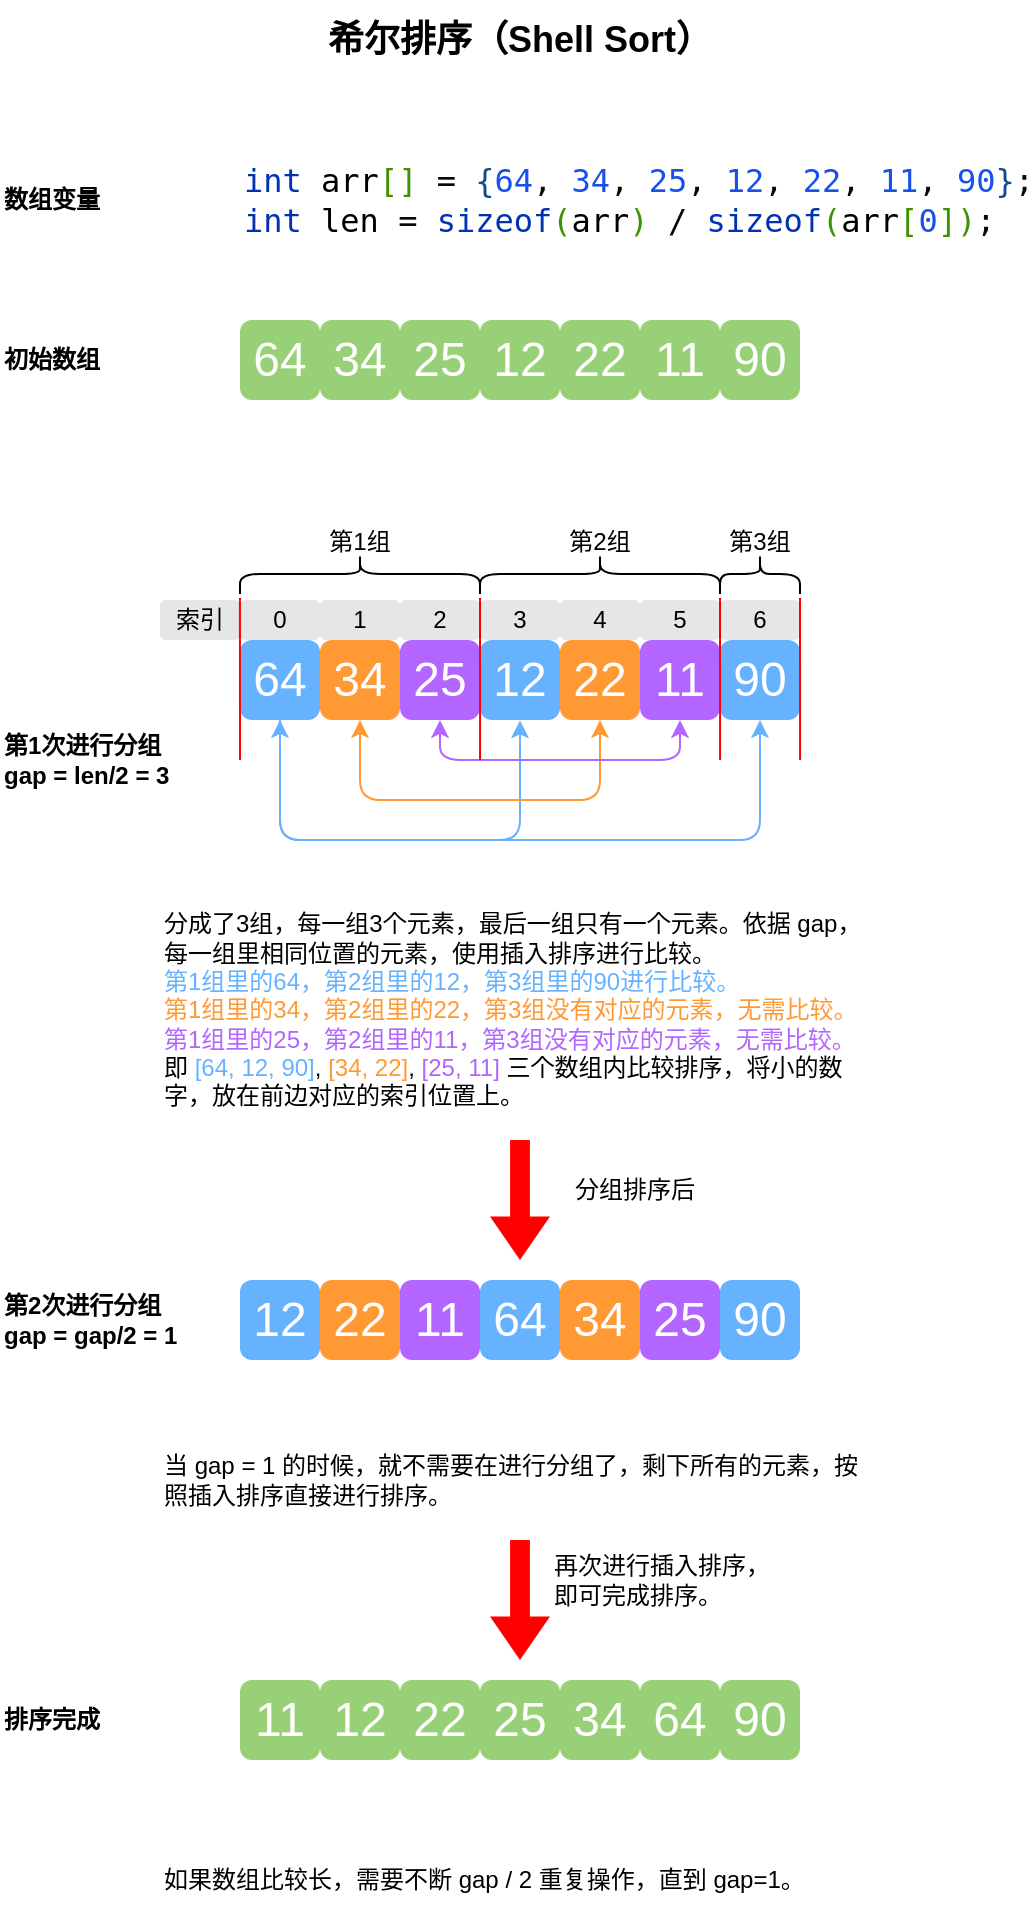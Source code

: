<mxfile>
    <diagram id="Gih7iKVNsT4u7ENvWJo_" name="Page-1">
        <mxGraphModel dx="2440" dy="1619" grid="1" gridSize="10" guides="1" tooltips="1" connect="1" arrows="1" fold="1" page="1" pageScale="1" pageWidth="1200" pageHeight="1920" math="0" shadow="0">
            <root>
                <mxCell id="0"/>
                <mxCell id="1" parent="0"/>
                <mxCell id="3" value="&lt;font style=&quot;font-size: 24px; color: rgb(255, 255, 255);&quot;&gt;64&lt;/font&gt;" style="rounded=1;whiteSpace=wrap;html=1;resizeHeight=0;strokeOpacity=100;fillOpacity=100;strokeColor=none;gradientColor=none;fillColor=#97D077;" parent="1" vertex="1">
                    <mxGeometry x="280" y="600" width="40" height="40" as="geometry"/>
                </mxCell>
                <mxCell id="4" value="&lt;font style=&quot;font-size: 24px; color: rgb(255, 255, 255);&quot;&gt;34&lt;/font&gt;" style="rounded=1;whiteSpace=wrap;html=1;resizeHeight=0;strokeOpacity=100;fillOpacity=100;strokeColor=none;gradientColor=none;fillColor=#97D077;" parent="1" vertex="1">
                    <mxGeometry x="320" y="600" width="40" height="40" as="geometry"/>
                </mxCell>
                <mxCell id="5" value="&lt;font style=&quot;font-size: 24px; color: rgb(255, 255, 255);&quot;&gt;25&lt;/font&gt;" style="rounded=1;whiteSpace=wrap;html=1;resizeHeight=0;strokeOpacity=100;fillOpacity=100;strokeColor=none;gradientColor=none;fillColor=#97D077;" parent="1" vertex="1">
                    <mxGeometry x="360" y="600" width="40" height="40" as="geometry"/>
                </mxCell>
                <mxCell id="6" value="&lt;font style=&quot;font-size: 24px; color: rgb(255, 255, 255);&quot;&gt;12&lt;/font&gt;" style="rounded=1;whiteSpace=wrap;html=1;resizeHeight=0;strokeOpacity=100;fillOpacity=100;strokeColor=none;gradientColor=none;fillColor=#97D077;" parent="1" vertex="1">
                    <mxGeometry x="400" y="600" width="40" height="40" as="geometry"/>
                </mxCell>
                <mxCell id="7" value="&lt;font style=&quot;font-size: 24px; color: rgb(255, 255, 255);&quot;&gt;22&lt;/font&gt;" style="rounded=1;whiteSpace=wrap;html=1;resizeHeight=0;strokeOpacity=100;fillOpacity=100;strokeColor=none;gradientColor=none;fillColor=#97D077;" parent="1" vertex="1">
                    <mxGeometry x="440" y="600" width="40" height="40" as="geometry"/>
                </mxCell>
                <mxCell id="8" value="&lt;font style=&quot;font-size: 24px; color: rgb(255, 255, 255);&quot;&gt;11&lt;/font&gt;" style="rounded=1;whiteSpace=wrap;html=1;resizeHeight=0;strokeOpacity=100;fillOpacity=100;strokeColor=none;gradientColor=none;fillColor=#97D077;" parent="1" vertex="1">
                    <mxGeometry x="480" y="600" width="40" height="40" as="geometry"/>
                </mxCell>
                <mxCell id="9" value="&lt;font style=&quot;font-size: 24px; color: rgb(255, 255, 255);&quot;&gt;90&lt;/font&gt;" style="rounded=1;whiteSpace=wrap;html=1;resizeHeight=0;strokeOpacity=100;fillOpacity=100;strokeColor=none;gradientColor=none;fillColor=#97D077;" parent="1" vertex="1">
                    <mxGeometry x="520" y="600" width="40" height="40" as="geometry"/>
                </mxCell>
                <mxCell id="10" value="&lt;font style=&quot;font-size: 18px;&quot;&gt;&lt;b&gt;希尔排序（Shell Sort）&lt;/b&gt;&lt;/font&gt;" style="text;html=1;align=center;verticalAlign=middle;whiteSpace=wrap;rounded=0;" parent="1" vertex="1">
                    <mxGeometry x="240" y="440" width="360" height="40" as="geometry"/>
                </mxCell>
                <mxCell id="11" value="&lt;b&gt;初始数组&lt;/b&gt;" style="text;html=1;align=left;verticalAlign=middle;whiteSpace=wrap;rounded=0;" parent="1" vertex="1">
                    <mxGeometry x="160" y="600" width="80" height="40" as="geometry"/>
                </mxCell>
                <mxCell id="12" value="&lt;b&gt;&lt;font style=&quot;color: rgb(0, 0, 0);&quot;&gt;第1次进行分组&lt;/font&gt;&lt;/b&gt;&lt;div&gt;&lt;b&gt;&lt;font style=&quot;color: rgb(0, 0, 0);&quot;&gt;gap = len/2 = 3&lt;/font&gt;&lt;/b&gt;&lt;/div&gt;" style="text;html=1;align=left;verticalAlign=middle;whiteSpace=wrap;rounded=0;" parent="1" vertex="1">
                    <mxGeometry x="160" y="799.96" width="120" height="40" as="geometry"/>
                </mxCell>
                <mxCell id="13" value="&lt;b&gt;数组变量&lt;/b&gt;" style="text;html=1;align=left;verticalAlign=middle;whiteSpace=wrap;rounded=0;" parent="1" vertex="1">
                    <mxGeometry x="160" y="520" width="80" height="40" as="geometry"/>
                </mxCell>
                <mxCell id="14" value="&lt;div style=&quot;background-color: rgb(255, 255, 255); color: rgb(8, 8, 8);&quot;&gt;&lt;pre style=&quot;font-family:&#39;JetBrains Mono&#39;,monospace;font-size:12.0pt;&quot;&gt;&lt;span style=&quot;color: rgb(0, 51, 179);&quot;&gt;int &lt;/span&gt;&lt;span style=&quot;color: rgb(0, 0, 0);&quot;&gt;arr&lt;/span&gt;&lt;span style=&quot;color: rgb(63, 145, 1);&quot;&gt;[] &lt;/span&gt;= &lt;span style=&quot;color: rgb(14, 74, 142);&quot;&gt;{&lt;/span&gt;&lt;span style=&quot;color: rgb(23, 80, 235);&quot;&gt;64&lt;/span&gt;, &lt;span style=&quot;color: rgb(23, 80, 235);&quot;&gt;34&lt;/span&gt;, &lt;span style=&quot;color: rgb(23, 80, 235);&quot;&gt;25&lt;/span&gt;, &lt;span style=&quot;color: rgb(23, 80, 235);&quot;&gt;12&lt;/span&gt;, &lt;span style=&quot;color: rgb(23, 80, 235);&quot;&gt;22&lt;/span&gt;, &lt;span style=&quot;color: rgb(23, 80, 235);&quot;&gt;11&lt;/span&gt;, &lt;span style=&quot;color: rgb(23, 80, 235);&quot;&gt;90&lt;/span&gt;&lt;span style=&quot;color: rgb(14, 74, 142);&quot;&gt;}&lt;/span&gt;;&lt;br&gt;&lt;span style=&quot;color: rgb(0, 51, 179);&quot;&gt;int &lt;/span&gt;&lt;span style=&quot;color: rgb(0, 0, 0);&quot;&gt;len &lt;/span&gt;= &lt;span style=&quot;color: rgb(0, 51, 179);&quot;&gt;sizeof&lt;/span&gt;&lt;span style=&quot;color: rgb(63, 145, 1);&quot;&gt;(&lt;/span&gt;&lt;span style=&quot;color: rgb(0, 0, 0);&quot;&gt;arr&lt;/span&gt;&lt;span style=&quot;color: rgb(63, 145, 1);&quot;&gt;) &lt;/span&gt;/ &lt;span style=&quot;color: rgb(0, 51, 179);&quot;&gt;sizeof&lt;/span&gt;&lt;span style=&quot;color: rgb(63, 145, 1);&quot;&gt;(&lt;/span&gt;&lt;span style=&quot;color: rgb(0, 0, 0);&quot;&gt;arr&lt;/span&gt;&lt;span style=&quot;color: rgb(63, 145, 1);&quot;&gt;[&lt;/span&gt;&lt;span style=&quot;color: rgb(23, 80, 235);&quot;&gt;0&lt;/span&gt;&lt;span style=&quot;color: rgb(63, 145, 1);&quot;&gt;])&lt;/span&gt;;&lt;/pre&gt;&lt;/div&gt;" style="text;html=1;align=left;verticalAlign=middle;resizable=0;points=[];autosize=1;strokeColor=none;fillColor=none;" parent="1" vertex="1">
                    <mxGeometry x="280" y="500" width="380" height="80" as="geometry"/>
                </mxCell>
                <mxCell id="23" style="edgeStyle=elbowEdgeStyle;html=1;exitX=0.5;exitY=1;exitDx=0;exitDy=0;elbow=vertical;strokeColor=#66B2FF;startArrow=classic;startFill=1;" parent="1" source="16" edge="1">
                    <mxGeometry relative="1" as="geometry">
                        <mxPoint x="420" y="800.131" as="targetPoint"/>
                        <Array as="points">
                            <mxPoint x="360" y="859.96"/>
                        </Array>
                    </mxGeometry>
                </mxCell>
                <mxCell id="30" style="edgeStyle=elbowEdgeStyle;elbow=vertical;html=1;exitX=0.5;exitY=1;exitDx=0;exitDy=0;entryX=0.5;entryY=1;entryDx=0;entryDy=0;strokeColor=#66B2FF;" parent="1" source="16" target="22" edge="1">
                    <mxGeometry relative="1" as="geometry">
                        <Array as="points">
                            <mxPoint x="420" y="859.96"/>
                        </Array>
                    </mxGeometry>
                </mxCell>
                <mxCell id="16" value="&lt;font style=&quot;font-size: 24px; color: rgb(255, 255, 255);&quot;&gt;64&lt;/font&gt;" style="rounded=1;whiteSpace=wrap;html=1;resizeHeight=0;strokeOpacity=100;fillOpacity=100;strokeColor=none;gradientColor=none;fillColor=#66B2FF;" parent="1" vertex="1">
                    <mxGeometry x="280" y="759.96" width="40" height="40" as="geometry"/>
                </mxCell>
                <mxCell id="24" style="edgeStyle=elbowEdgeStyle;html=1;exitX=0.5;exitY=1;exitDx=0;exitDy=0;entryX=0.5;entryY=1;entryDx=0;entryDy=0;elbow=vertical;strokeColor=#FF9933;startArrow=classic;startFill=1;" parent="1" source="17" target="20" edge="1">
                    <mxGeometry relative="1" as="geometry">
                        <Array as="points">
                            <mxPoint x="400" y="839.96"/>
                        </Array>
                    </mxGeometry>
                </mxCell>
                <mxCell id="17" value="&lt;font style=&quot;font-size: 24px; color: rgb(255, 255, 255);&quot;&gt;34&lt;/font&gt;" style="rounded=1;whiteSpace=wrap;html=1;resizeHeight=0;strokeOpacity=100;fillOpacity=100;strokeColor=none;gradientColor=none;fillColor=#FF9933;" parent="1" vertex="1">
                    <mxGeometry x="320" y="759.96" width="40" height="40" as="geometry"/>
                </mxCell>
                <mxCell id="27" style="edgeStyle=elbowEdgeStyle;html=1;exitX=0.5;exitY=1;exitDx=0;exitDy=0;entryX=0.5;entryY=1;entryDx=0;entryDy=0;elbow=vertical;strokeColor=#B266FF;startArrow=classic;startFill=1;" parent="1" source="18" target="21" edge="1">
                    <mxGeometry relative="1" as="geometry">
                        <mxPoint x="490.0" y="809.96" as="targetPoint"/>
                        <Array as="points">
                            <mxPoint x="440" y="819.96"/>
                        </Array>
                    </mxGeometry>
                </mxCell>
                <mxCell id="18" value="&lt;font style=&quot;font-size: 24px; color: rgb(255, 255, 255);&quot;&gt;25&lt;/font&gt;" style="rounded=1;whiteSpace=wrap;html=1;resizeHeight=0;strokeOpacity=100;fillOpacity=100;strokeColor=none;gradientColor=none;fillColor=#B266FF;" parent="1" vertex="1">
                    <mxGeometry x="360" y="759.96" width="40" height="40" as="geometry"/>
                </mxCell>
                <mxCell id="19" value="&lt;font style=&quot;font-size: 24px; color: rgb(255, 255, 255);&quot;&gt;12&lt;/font&gt;" style="rounded=1;whiteSpace=wrap;html=1;resizeHeight=0;strokeOpacity=100;fillOpacity=100;strokeColor=none;gradientColor=none;fillColor=#66B2FF;" parent="1" vertex="1">
                    <mxGeometry x="400" y="759.96" width="40" height="40" as="geometry"/>
                </mxCell>
                <mxCell id="20" value="&lt;font style=&quot;font-size: 24px; color: rgb(255, 255, 255);&quot;&gt;22&lt;/font&gt;" style="rounded=1;whiteSpace=wrap;html=1;resizeHeight=0;strokeOpacity=100;fillOpacity=100;strokeColor=none;gradientColor=none;fillColor=#FF9933;" parent="1" vertex="1">
                    <mxGeometry x="440" y="759.96" width="40" height="40" as="geometry"/>
                </mxCell>
                <mxCell id="21" value="&lt;font style=&quot;font-size: 24px; color: rgb(255, 255, 255);&quot;&gt;11&lt;/font&gt;" style="rounded=1;whiteSpace=wrap;html=1;resizeHeight=0;strokeOpacity=100;fillOpacity=100;strokeColor=none;gradientColor=none;fillColor=#B266FF;" parent="1" vertex="1">
                    <mxGeometry x="480" y="759.96" width="40" height="40" as="geometry"/>
                </mxCell>
                <mxCell id="22" value="&lt;font style=&quot;font-size: 24px; color: rgb(255, 255, 255);&quot;&gt;90&lt;/font&gt;" style="rounded=1;whiteSpace=wrap;html=1;resizeHeight=0;strokeOpacity=100;fillOpacity=100;strokeColor=none;gradientColor=none;fillColor=#66B2FF;" parent="1" vertex="1">
                    <mxGeometry x="520" y="759.96" width="40" height="40" as="geometry"/>
                </mxCell>
                <mxCell id="29" value="分成了3组，每一组3个元素，最后一组只有一个元素。依据 gap，每一组里相同位置的元素，使用插入排序进行比较。&lt;div&gt;&lt;font style=&quot;color: rgb(102, 178, 255);&quot;&gt;第1组里的64，第2组里的12，第3组里的90进行比较。&lt;/font&gt;&lt;/div&gt;&lt;div&gt;&lt;font style=&quot;color: rgb(255, 153, 51);&quot;&gt;第1组里的34，第2组里的22，第3组没有对应的元素，无需比较。&lt;/font&gt;&lt;/div&gt;&lt;div&gt;&lt;font style=&quot;color: rgb(178, 102, 255);&quot;&gt;第1组里的25，第2组里的11，第3组没有对应的元素，无需比较。&lt;/font&gt;&lt;/div&gt;&lt;div&gt;&lt;font style=&quot;color: rgb(0, 0, 0);&quot;&gt;即 &lt;/font&gt;&lt;font style=&quot;color: rgb(102, 178, 255);&quot;&gt;[64, 12, 90]&lt;/font&gt;&lt;font style=&quot;color: rgb(0, 0, 0);&quot;&gt;, &lt;/font&gt;&lt;font style=&quot;color: rgb(255, 153, 51);&quot;&gt;[34, 22]&lt;/font&gt;&lt;font style=&quot;color: rgb(0, 0, 0);&quot;&gt;, &lt;/font&gt;&lt;font style=&quot;color: rgb(178, 102, 255);&quot;&gt;[25, 11]&lt;/font&gt;&lt;font style=&quot;color: rgb(0, 0, 0);&quot;&gt; 三个数组内比较排序，将小的数字，放在前边对应的索引位置上。&lt;/font&gt;&lt;/div&gt;" style="text;html=1;align=left;verticalAlign=middle;whiteSpace=wrap;rounded=0;" parent="1" vertex="1">
                    <mxGeometry x="240" y="880" width="360" height="130" as="geometry"/>
                </mxCell>
                <mxCell id="37" value="0" style="rounded=1;whiteSpace=wrap;html=1;strokeColor=none;fillColor=#E6E6E6;" parent="1" vertex="1">
                    <mxGeometry x="280" y="739.96" width="40" height="20" as="geometry"/>
                </mxCell>
                <mxCell id="38" value="1" style="rounded=1;whiteSpace=wrap;html=1;strokeColor=none;fillColor=#E6E6E6;" parent="1" vertex="1">
                    <mxGeometry x="320" y="739.96" width="40" height="20" as="geometry"/>
                </mxCell>
                <mxCell id="39" value="2" style="rounded=1;whiteSpace=wrap;html=1;strokeColor=none;fillColor=#E6E6E6;" parent="1" vertex="1">
                    <mxGeometry x="360" y="739.96" width="40" height="20" as="geometry"/>
                </mxCell>
                <mxCell id="40" value="3" style="rounded=1;whiteSpace=wrap;html=1;strokeColor=none;fillColor=#E6E6E6;" parent="1" vertex="1">
                    <mxGeometry x="400" y="739.96" width="40" height="20" as="geometry"/>
                </mxCell>
                <mxCell id="41" value="4" style="rounded=1;whiteSpace=wrap;html=1;strokeColor=none;fillColor=#E6E6E6;" parent="1" vertex="1">
                    <mxGeometry x="440" y="739.96" width="40" height="20" as="geometry"/>
                </mxCell>
                <mxCell id="42" value="5" style="rounded=1;whiteSpace=wrap;html=1;strokeColor=none;fillColor=#E6E6E6;" parent="1" vertex="1">
                    <mxGeometry x="480" y="739.96" width="40" height="20" as="geometry"/>
                </mxCell>
                <mxCell id="43" value="6" style="rounded=1;whiteSpace=wrap;html=1;strokeColor=none;fillColor=#E6E6E6;" parent="1" vertex="1">
                    <mxGeometry x="520" y="739.96" width="40" height="20" as="geometry"/>
                </mxCell>
                <mxCell id="44" value="索引" style="rounded=1;whiteSpace=wrap;html=1;strokeColor=none;fillColor=#E6E6E6;" parent="1" vertex="1">
                    <mxGeometry x="240" y="739.96" width="40" height="20" as="geometry"/>
                </mxCell>
                <mxCell id="31" value="" style="endArrow=none;html=1;elbow=vertical;entryX=0.96;entryY=0.976;entryDx=0;entryDy=0;entryPerimeter=0;strokeColor=#FF0000;" parent="1" edge="1">
                    <mxGeometry width="50" height="50" relative="1" as="geometry">
                        <mxPoint x="280" y="819.96" as="sourcePoint"/>
                        <mxPoint x="279.96" y="739" as="targetPoint"/>
                    </mxGeometry>
                </mxCell>
                <mxCell id="32" value="" style="endArrow=none;html=1;elbow=vertical;entryX=0.96;entryY=0.976;entryDx=0;entryDy=0;entryPerimeter=0;strokeColor=#FF0000;" parent="1" edge="1">
                    <mxGeometry width="50" height="50" relative="1" as="geometry">
                        <mxPoint x="400.04" y="819.96" as="sourcePoint"/>
                        <mxPoint x="400" y="739" as="targetPoint"/>
                    </mxGeometry>
                </mxCell>
                <mxCell id="33" value="" style="endArrow=none;html=1;elbow=vertical;entryX=0.96;entryY=0.976;entryDx=0;entryDy=0;entryPerimeter=0;strokeColor=#FF0000;" parent="1" edge="1">
                    <mxGeometry width="50" height="50" relative="1" as="geometry">
                        <mxPoint x="520.04" y="819.96" as="sourcePoint"/>
                        <mxPoint x="520" y="739" as="targetPoint"/>
                    </mxGeometry>
                </mxCell>
                <mxCell id="34" value="" style="endArrow=none;html=1;elbow=vertical;entryX=0.96;entryY=0.976;entryDx=0;entryDy=0;entryPerimeter=0;strokeColor=#FF0000;" parent="1" edge="1">
                    <mxGeometry width="50" height="50" relative="1" as="geometry">
                        <mxPoint x="560.04" y="819.96" as="sourcePoint"/>
                        <mxPoint x="560" y="739" as="targetPoint"/>
                    </mxGeometry>
                </mxCell>
                <mxCell id="45" value="" style="shape=curlyBracket;whiteSpace=wrap;html=1;rounded=1;labelPosition=left;verticalLabelPosition=middle;align=right;verticalAlign=middle;rotation=90;strokeColor=#000000;" parent="1" vertex="1">
                    <mxGeometry x="330" y="667" width="20" height="120" as="geometry"/>
                </mxCell>
                <mxCell id="46" value="" style="shape=curlyBracket;whiteSpace=wrap;html=1;rounded=1;labelPosition=left;verticalLabelPosition=middle;align=right;verticalAlign=middle;rotation=90;strokeColor=#000000;" parent="1" vertex="1">
                    <mxGeometry x="450" y="667" width="20" height="120" as="geometry"/>
                </mxCell>
                <mxCell id="47" value="" style="shape=curlyBracket;whiteSpace=wrap;html=1;rounded=1;labelPosition=left;verticalLabelPosition=middle;align=right;verticalAlign=middle;rotation=90;strokeColor=#000000;" parent="1" vertex="1">
                    <mxGeometry x="530" y="707" width="20" height="40" as="geometry"/>
                </mxCell>
                <mxCell id="48" value="第1组" style="text;html=1;align=center;verticalAlign=middle;whiteSpace=wrap;rounded=0;" parent="1" vertex="1">
                    <mxGeometry x="310" y="696" width="60" height="30" as="geometry"/>
                </mxCell>
                <mxCell id="49" value="第2组" style="text;html=1;align=center;verticalAlign=middle;whiteSpace=wrap;rounded=0;" parent="1" vertex="1">
                    <mxGeometry x="430" y="696" width="60" height="30" as="geometry"/>
                </mxCell>
                <mxCell id="50" value="第3组" style="text;html=1;align=center;verticalAlign=middle;whiteSpace=wrap;rounded=0;" parent="1" vertex="1">
                    <mxGeometry x="510" y="696" width="60" height="30" as="geometry"/>
                </mxCell>
                <mxCell id="51" value="&lt;font style=&quot;font-size: 24px; color: rgb(255, 255, 255);&quot;&gt;12&lt;/font&gt;" style="rounded=1;whiteSpace=wrap;html=1;resizeHeight=0;strokeOpacity=100;fillOpacity=100;strokeColor=none;gradientColor=none;fillColor=#66B2FF;" parent="1" vertex="1">
                    <mxGeometry x="280" y="1080" width="40" height="40" as="geometry"/>
                </mxCell>
                <mxCell id="52" value="&lt;font style=&quot;font-size: 24px; color: rgb(255, 255, 255);&quot;&gt;22&lt;/font&gt;" style="rounded=1;whiteSpace=wrap;html=1;resizeHeight=0;strokeOpacity=100;fillOpacity=100;strokeColor=none;gradientColor=none;fillColor=#FF9933;" parent="1" vertex="1">
                    <mxGeometry x="320" y="1080" width="40" height="40" as="geometry"/>
                </mxCell>
                <mxCell id="53" value="&lt;font style=&quot;font-size: 24px; color: rgb(255, 255, 255);&quot;&gt;11&lt;/font&gt;" style="rounded=1;whiteSpace=wrap;html=1;resizeHeight=0;strokeOpacity=100;fillOpacity=100;strokeColor=none;gradientColor=none;fillColor=#B266FF;" parent="1" vertex="1">
                    <mxGeometry x="360" y="1080" width="40" height="40" as="geometry"/>
                </mxCell>
                <mxCell id="54" value="&lt;font style=&quot;font-size: 24px; color: rgb(255, 255, 255);&quot;&gt;64&lt;/font&gt;" style="rounded=1;whiteSpace=wrap;html=1;resizeHeight=0;strokeOpacity=100;fillOpacity=100;strokeColor=none;gradientColor=none;fillColor=#66B2FF;" parent="1" vertex="1">
                    <mxGeometry x="400" y="1080" width="40" height="40" as="geometry"/>
                </mxCell>
                <mxCell id="55" value="&lt;font style=&quot;font-size: 24px; color: rgb(255, 255, 255);&quot;&gt;34&lt;/font&gt;" style="rounded=1;whiteSpace=wrap;html=1;resizeHeight=0;strokeOpacity=100;fillOpacity=100;strokeColor=none;gradientColor=none;fillColor=#FF9933;" parent="1" vertex="1">
                    <mxGeometry x="440" y="1080" width="40" height="40" as="geometry"/>
                </mxCell>
                <mxCell id="56" value="&lt;font style=&quot;font-size: 24px; color: rgb(255, 255, 255);&quot;&gt;25&lt;/font&gt;" style="rounded=1;whiteSpace=wrap;html=1;resizeHeight=0;strokeOpacity=100;fillOpacity=100;strokeColor=none;gradientColor=none;fillColor=#B266FF;" parent="1" vertex="1">
                    <mxGeometry x="480" y="1080" width="40" height="40" as="geometry"/>
                </mxCell>
                <mxCell id="57" value="&lt;font style=&quot;font-size: 24px; color: rgb(255, 255, 255);&quot;&gt;90&lt;/font&gt;" style="rounded=1;whiteSpace=wrap;html=1;resizeHeight=0;strokeOpacity=100;fillOpacity=100;strokeColor=none;gradientColor=none;fillColor=#66B2FF;" parent="1" vertex="1">
                    <mxGeometry x="520" y="1080" width="40" height="40" as="geometry"/>
                </mxCell>
                <mxCell id="59" value="" style="html=1;shadow=0;dashed=0;align=center;verticalAlign=middle;shape=mxgraph.arrows2.arrow;dy=0.67;dx=21.69;direction=south;notch=0;fillColor=#FF0000;strokeColor=none;" parent="1" vertex="1">
                    <mxGeometry x="405" y="1010" width="30" height="60" as="geometry"/>
                </mxCell>
                <mxCell id="61" value="&lt;b&gt;&lt;font style=&quot;color: rgb(0, 0, 0);&quot;&gt;第2次进行分组&lt;/font&gt;&lt;/b&gt;&lt;div&gt;&lt;b&gt;&lt;font style=&quot;color: rgb(0, 0, 0);&quot;&gt;gap = gap/2 = 1&lt;/font&gt;&lt;/b&gt;&lt;/div&gt;" style="text;html=1;align=left;verticalAlign=middle;whiteSpace=wrap;rounded=0;" parent="1" vertex="1">
                    <mxGeometry x="160" y="1080" width="120" height="40" as="geometry"/>
                </mxCell>
                <mxCell id="62" value="当 gap = 1 的时候，就不需要在进行分组了，剩下所有的元素，按照插入排序直接进行排序。" style="text;html=1;align=left;verticalAlign=middle;whiteSpace=wrap;rounded=0;fontStyle=0" parent="1" vertex="1">
                    <mxGeometry x="240" y="1160" width="360" height="40" as="geometry"/>
                </mxCell>
                <mxCell id="63" value="&lt;font style=&quot;font-size: 24px; color: rgb(255, 255, 255);&quot;&gt;11&lt;/font&gt;" style="rounded=1;whiteSpace=wrap;html=1;resizeHeight=0;strokeOpacity=100;fillOpacity=100;strokeColor=none;gradientColor=none;fillColor=#97D077;" parent="1" vertex="1">
                    <mxGeometry x="280" y="1280" width="40" height="40" as="geometry"/>
                </mxCell>
                <mxCell id="64" value="&lt;font style=&quot;font-size: 24px; color: rgb(255, 255, 255);&quot;&gt;12&lt;/font&gt;" style="rounded=1;whiteSpace=wrap;html=1;resizeHeight=0;strokeOpacity=100;fillOpacity=100;strokeColor=none;gradientColor=none;fillColor=#97D077;" parent="1" vertex="1">
                    <mxGeometry x="320" y="1280" width="40" height="40" as="geometry"/>
                </mxCell>
                <mxCell id="65" value="&lt;font style=&quot;font-size: 24px; color: rgb(255, 255, 255);&quot;&gt;22&lt;/font&gt;" style="rounded=1;whiteSpace=wrap;html=1;resizeHeight=0;strokeOpacity=100;fillOpacity=100;strokeColor=none;gradientColor=none;fillColor=#97D077;" parent="1" vertex="1">
                    <mxGeometry x="360" y="1280" width="40" height="40" as="geometry"/>
                </mxCell>
                <mxCell id="66" value="&lt;font style=&quot;font-size: 24px; color: rgb(255, 255, 255);&quot;&gt;25&lt;/font&gt;" style="rounded=1;whiteSpace=wrap;html=1;resizeHeight=0;strokeOpacity=100;fillOpacity=100;strokeColor=none;gradientColor=none;fillColor=#97D077;" parent="1" vertex="1">
                    <mxGeometry x="400" y="1280" width="40" height="40" as="geometry"/>
                </mxCell>
                <mxCell id="67" value="&lt;font style=&quot;font-size: 24px; color: rgb(255, 255, 255);&quot;&gt;34&lt;/font&gt;" style="rounded=1;whiteSpace=wrap;html=1;resizeHeight=0;strokeOpacity=100;fillOpacity=100;strokeColor=none;gradientColor=none;fillColor=#97D077;" parent="1" vertex="1">
                    <mxGeometry x="440" y="1280" width="40" height="40" as="geometry"/>
                </mxCell>
                <mxCell id="68" value="&lt;font style=&quot;font-size: 24px; color: rgb(255, 255, 255);&quot;&gt;64&lt;/font&gt;" style="rounded=1;whiteSpace=wrap;html=1;resizeHeight=0;strokeOpacity=100;fillOpacity=100;strokeColor=none;gradientColor=none;fillColor=#97D077;" parent="1" vertex="1">
                    <mxGeometry x="480" y="1280" width="40" height="40" as="geometry"/>
                </mxCell>
                <mxCell id="69" value="&lt;font style=&quot;font-size: 24px; color: rgb(255, 255, 255);&quot;&gt;90&lt;/font&gt;" style="rounded=1;whiteSpace=wrap;html=1;resizeHeight=0;strokeOpacity=100;fillOpacity=100;strokeColor=none;gradientColor=none;fillColor=#97D077;" parent="1" vertex="1">
                    <mxGeometry x="520" y="1280" width="40" height="40" as="geometry"/>
                </mxCell>
                <mxCell id="70" value="" style="html=1;shadow=0;dashed=0;align=center;verticalAlign=middle;shape=mxgraph.arrows2.arrow;dy=0.67;dx=21.69;direction=south;notch=0;fillColor=#FF0000;strokeColor=none;" parent="1" vertex="1">
                    <mxGeometry x="405" y="1210" width="30" height="60" as="geometry"/>
                </mxCell>
                <mxCell id="71" value="分组排序后" style="text;html=1;align=center;verticalAlign=middle;whiteSpace=wrap;rounded=0;" parent="1" vertex="1">
                    <mxGeometry x="435" y="1020" width="85" height="30" as="geometry"/>
                </mxCell>
                <mxCell id="72" value="&lt;font style=&quot;color: rgb(0, 0, 0);&quot;&gt;再次进行插入排序，&lt;/font&gt;&lt;div&gt;&lt;font style=&quot;color: rgb(0, 0, 0);&quot;&gt;即可完成排序。&lt;/font&gt;&lt;/div&gt;" style="text;html=1;align=left;verticalAlign=middle;whiteSpace=wrap;rounded=0;" parent="1" vertex="1">
                    <mxGeometry x="435" y="1210" width="125" height="40" as="geometry"/>
                </mxCell>
                <mxCell id="75" value="如果数组比较长，需要不断 gap / 2 重复操作，直到 gap=1。" style="text;html=1;align=left;verticalAlign=middle;whiteSpace=wrap;rounded=0;" parent="1" vertex="1">
                    <mxGeometry x="240" y="1360" width="360" height="40" as="geometry"/>
                </mxCell>
                <mxCell id="76" value="&lt;b&gt;&lt;font style=&quot;color: rgb(0, 0, 0);&quot;&gt;排序完成&lt;/font&gt;&lt;/b&gt;" style="text;html=1;align=left;verticalAlign=middle;whiteSpace=wrap;rounded=0;" parent="1" vertex="1">
                    <mxGeometry x="160" y="1280" width="120" height="40" as="geometry"/>
                </mxCell>
            </root>
        </mxGraphModel>
    </diagram>
</mxfile>